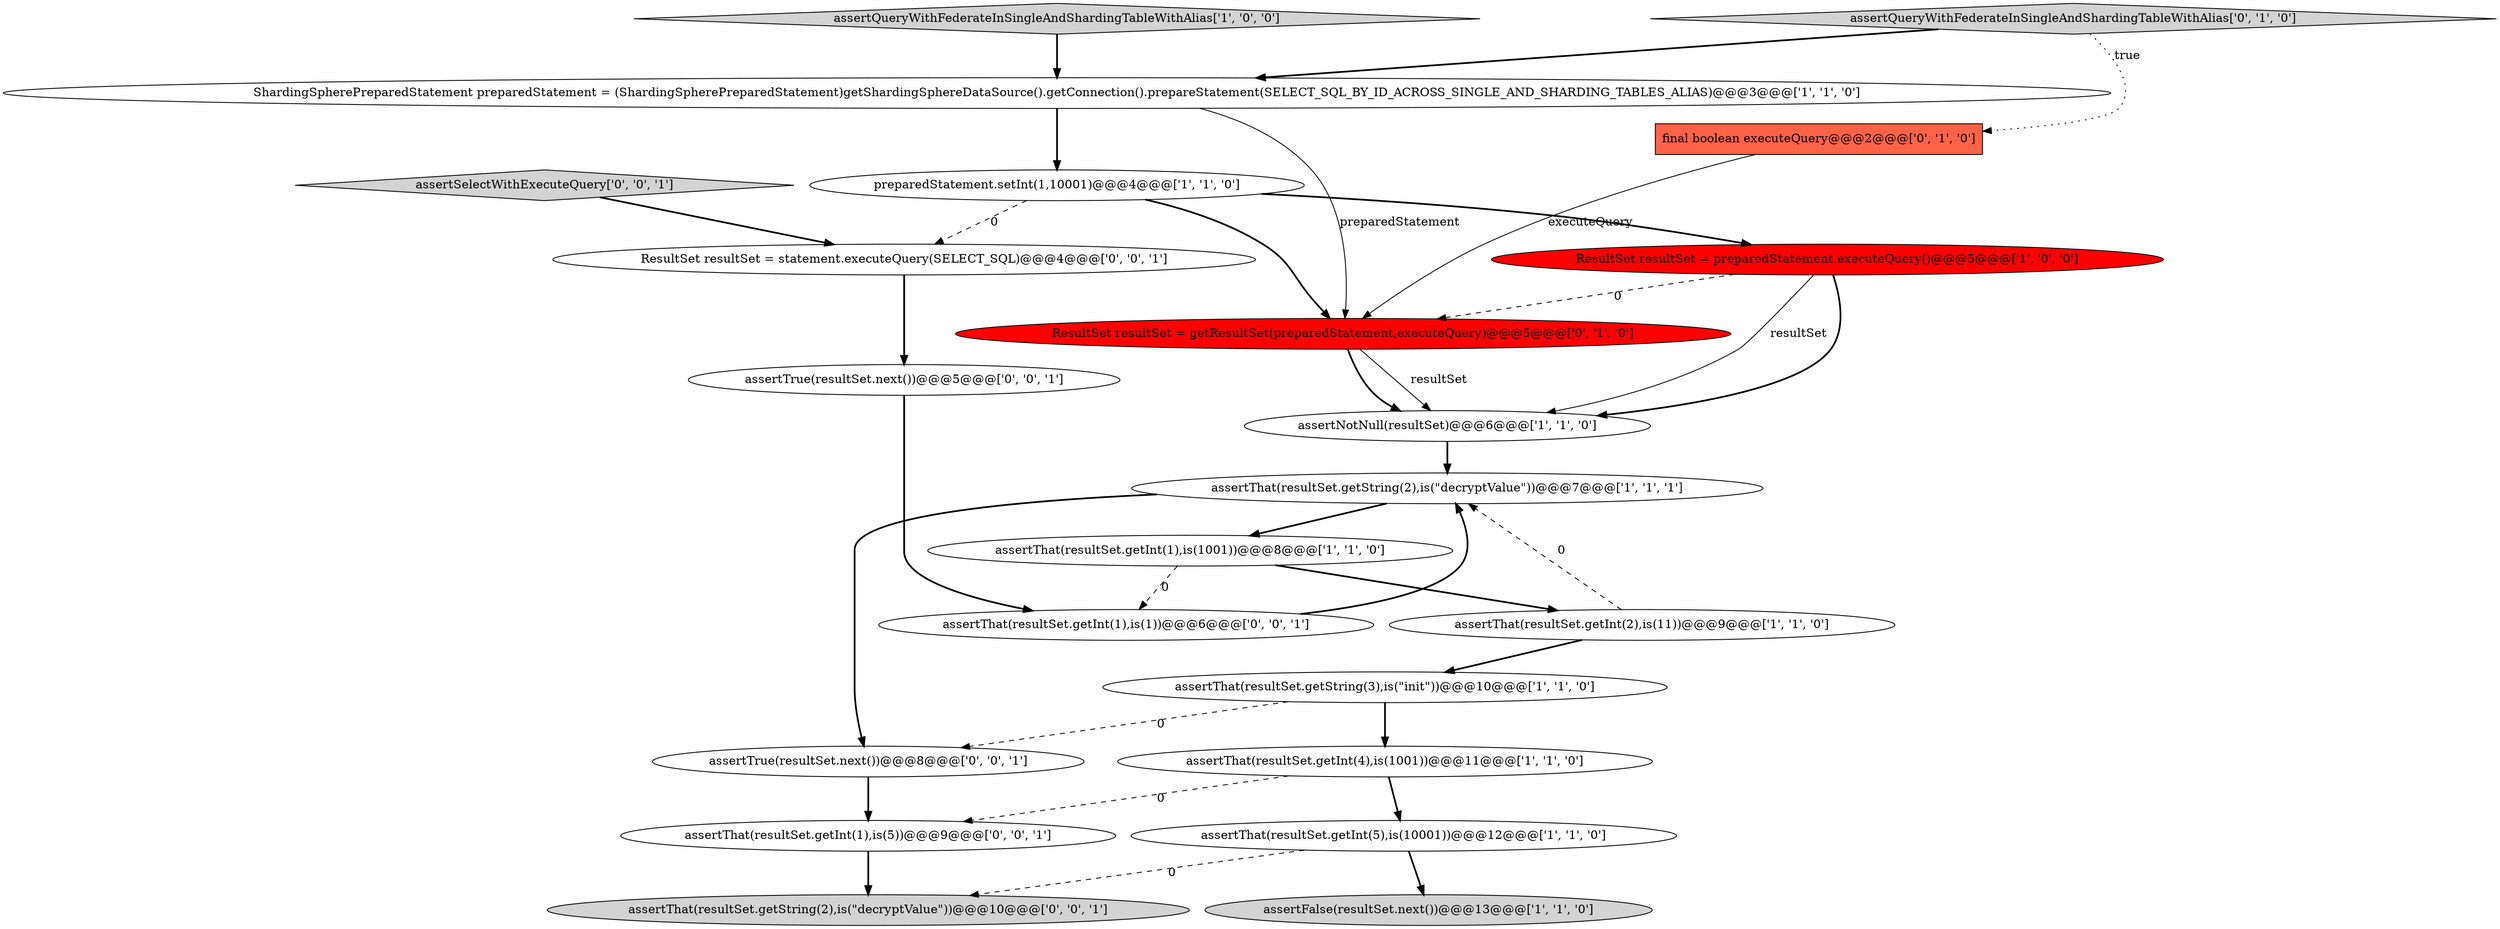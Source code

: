 digraph {
13 [style = filled, label = "ResultSet resultSet = getResultSet(preparedStatement,executeQuery)@@@5@@@['0', '1', '0']", fillcolor = red, shape = ellipse image = "AAA1AAABBB2BBB"];
8 [style = filled, label = "assertThat(resultSet.getInt(2),is(11))@@@9@@@['1', '1', '0']", fillcolor = white, shape = ellipse image = "AAA0AAABBB1BBB"];
6 [style = filled, label = "assertFalse(resultSet.next())@@@13@@@['1', '1', '0']", fillcolor = lightgray, shape = ellipse image = "AAA0AAABBB1BBB"];
16 [style = filled, label = "assertThat(resultSet.getString(2),is(\"decryptValue\"))@@@10@@@['0', '0', '1']", fillcolor = lightgray, shape = ellipse image = "AAA0AAABBB3BBB"];
15 [style = filled, label = "assertSelectWithExecuteQuery['0', '0', '1']", fillcolor = lightgray, shape = diamond image = "AAA0AAABBB3BBB"];
5 [style = filled, label = "assertNotNull(resultSet)@@@6@@@['1', '1', '0']", fillcolor = white, shape = ellipse image = "AAA0AAABBB1BBB"];
20 [style = filled, label = "assertTrue(resultSet.next())@@@8@@@['0', '0', '1']", fillcolor = white, shape = ellipse image = "AAA0AAABBB3BBB"];
11 [style = filled, label = "ShardingSpherePreparedStatement preparedStatement = (ShardingSpherePreparedStatement)getShardingSphereDataSource().getConnection().prepareStatement(SELECT_SQL_BY_ID_ACROSS_SINGLE_AND_SHARDING_TABLES_ALIAS)@@@3@@@['1', '1', '0']", fillcolor = white, shape = ellipse image = "AAA0AAABBB1BBB"];
0 [style = filled, label = "assertThat(resultSet.getString(2),is(\"decryptValue\"))@@@7@@@['1', '1', '1']", fillcolor = white, shape = ellipse image = "AAA0AAABBB1BBB"];
19 [style = filled, label = "assertTrue(resultSet.next())@@@5@@@['0', '0', '1']", fillcolor = white, shape = ellipse image = "AAA0AAABBB3BBB"];
2 [style = filled, label = "assertThat(resultSet.getInt(5),is(10001))@@@12@@@['1', '1', '0']", fillcolor = white, shape = ellipse image = "AAA0AAABBB1BBB"];
21 [style = filled, label = "assertThat(resultSet.getInt(1),is(5))@@@9@@@['0', '0', '1']", fillcolor = white, shape = ellipse image = "AAA0AAABBB3BBB"];
4 [style = filled, label = "ResultSet resultSet = preparedStatement.executeQuery()@@@5@@@['1', '0', '0']", fillcolor = red, shape = ellipse image = "AAA1AAABBB1BBB"];
12 [style = filled, label = "final boolean executeQuery@@@2@@@['0', '1', '0']", fillcolor = tomato, shape = box image = "AAA1AAABBB2BBB"];
9 [style = filled, label = "assertThat(resultSet.getString(3),is(\"init\"))@@@10@@@['1', '1', '0']", fillcolor = white, shape = ellipse image = "AAA0AAABBB1BBB"];
17 [style = filled, label = "ResultSet resultSet = statement.executeQuery(SELECT_SQL)@@@4@@@['0', '0', '1']", fillcolor = white, shape = ellipse image = "AAA0AAABBB3BBB"];
10 [style = filled, label = "assertQueryWithFederateInSingleAndShardingTableWithAlias['1', '0', '0']", fillcolor = lightgray, shape = diamond image = "AAA0AAABBB1BBB"];
1 [style = filled, label = "assertThat(resultSet.getInt(1),is(1001))@@@8@@@['1', '1', '0']", fillcolor = white, shape = ellipse image = "AAA0AAABBB1BBB"];
3 [style = filled, label = "preparedStatement.setInt(1,10001)@@@4@@@['1', '1', '0']", fillcolor = white, shape = ellipse image = "AAA0AAABBB1BBB"];
14 [style = filled, label = "assertQueryWithFederateInSingleAndShardingTableWithAlias['0', '1', '0']", fillcolor = lightgray, shape = diamond image = "AAA0AAABBB2BBB"];
18 [style = filled, label = "assertThat(resultSet.getInt(1),is(1))@@@6@@@['0', '0', '1']", fillcolor = white, shape = ellipse image = "AAA0AAABBB3BBB"];
7 [style = filled, label = "assertThat(resultSet.getInt(4),is(1001))@@@11@@@['1', '1', '0']", fillcolor = white, shape = ellipse image = "AAA0AAABBB1BBB"];
13->5 [style = solid, label="resultSet"];
9->20 [style = dashed, label="0"];
19->18 [style = bold, label=""];
7->21 [style = dashed, label="0"];
3->17 [style = dashed, label="0"];
1->8 [style = bold, label=""];
14->12 [style = dotted, label="true"];
2->6 [style = bold, label=""];
1->18 [style = dashed, label="0"];
9->7 [style = bold, label=""];
11->13 [style = solid, label="preparedStatement"];
8->0 [style = dashed, label="0"];
3->4 [style = bold, label=""];
17->19 [style = bold, label=""];
20->21 [style = bold, label=""];
15->17 [style = bold, label=""];
5->0 [style = bold, label=""];
11->3 [style = bold, label=""];
7->2 [style = bold, label=""];
0->1 [style = bold, label=""];
2->16 [style = dashed, label="0"];
12->13 [style = solid, label="executeQuery"];
8->9 [style = bold, label=""];
13->5 [style = bold, label=""];
3->13 [style = bold, label=""];
21->16 [style = bold, label=""];
4->5 [style = solid, label="resultSet"];
0->20 [style = bold, label=""];
4->13 [style = dashed, label="0"];
14->11 [style = bold, label=""];
4->5 [style = bold, label=""];
18->0 [style = bold, label=""];
10->11 [style = bold, label=""];
}
